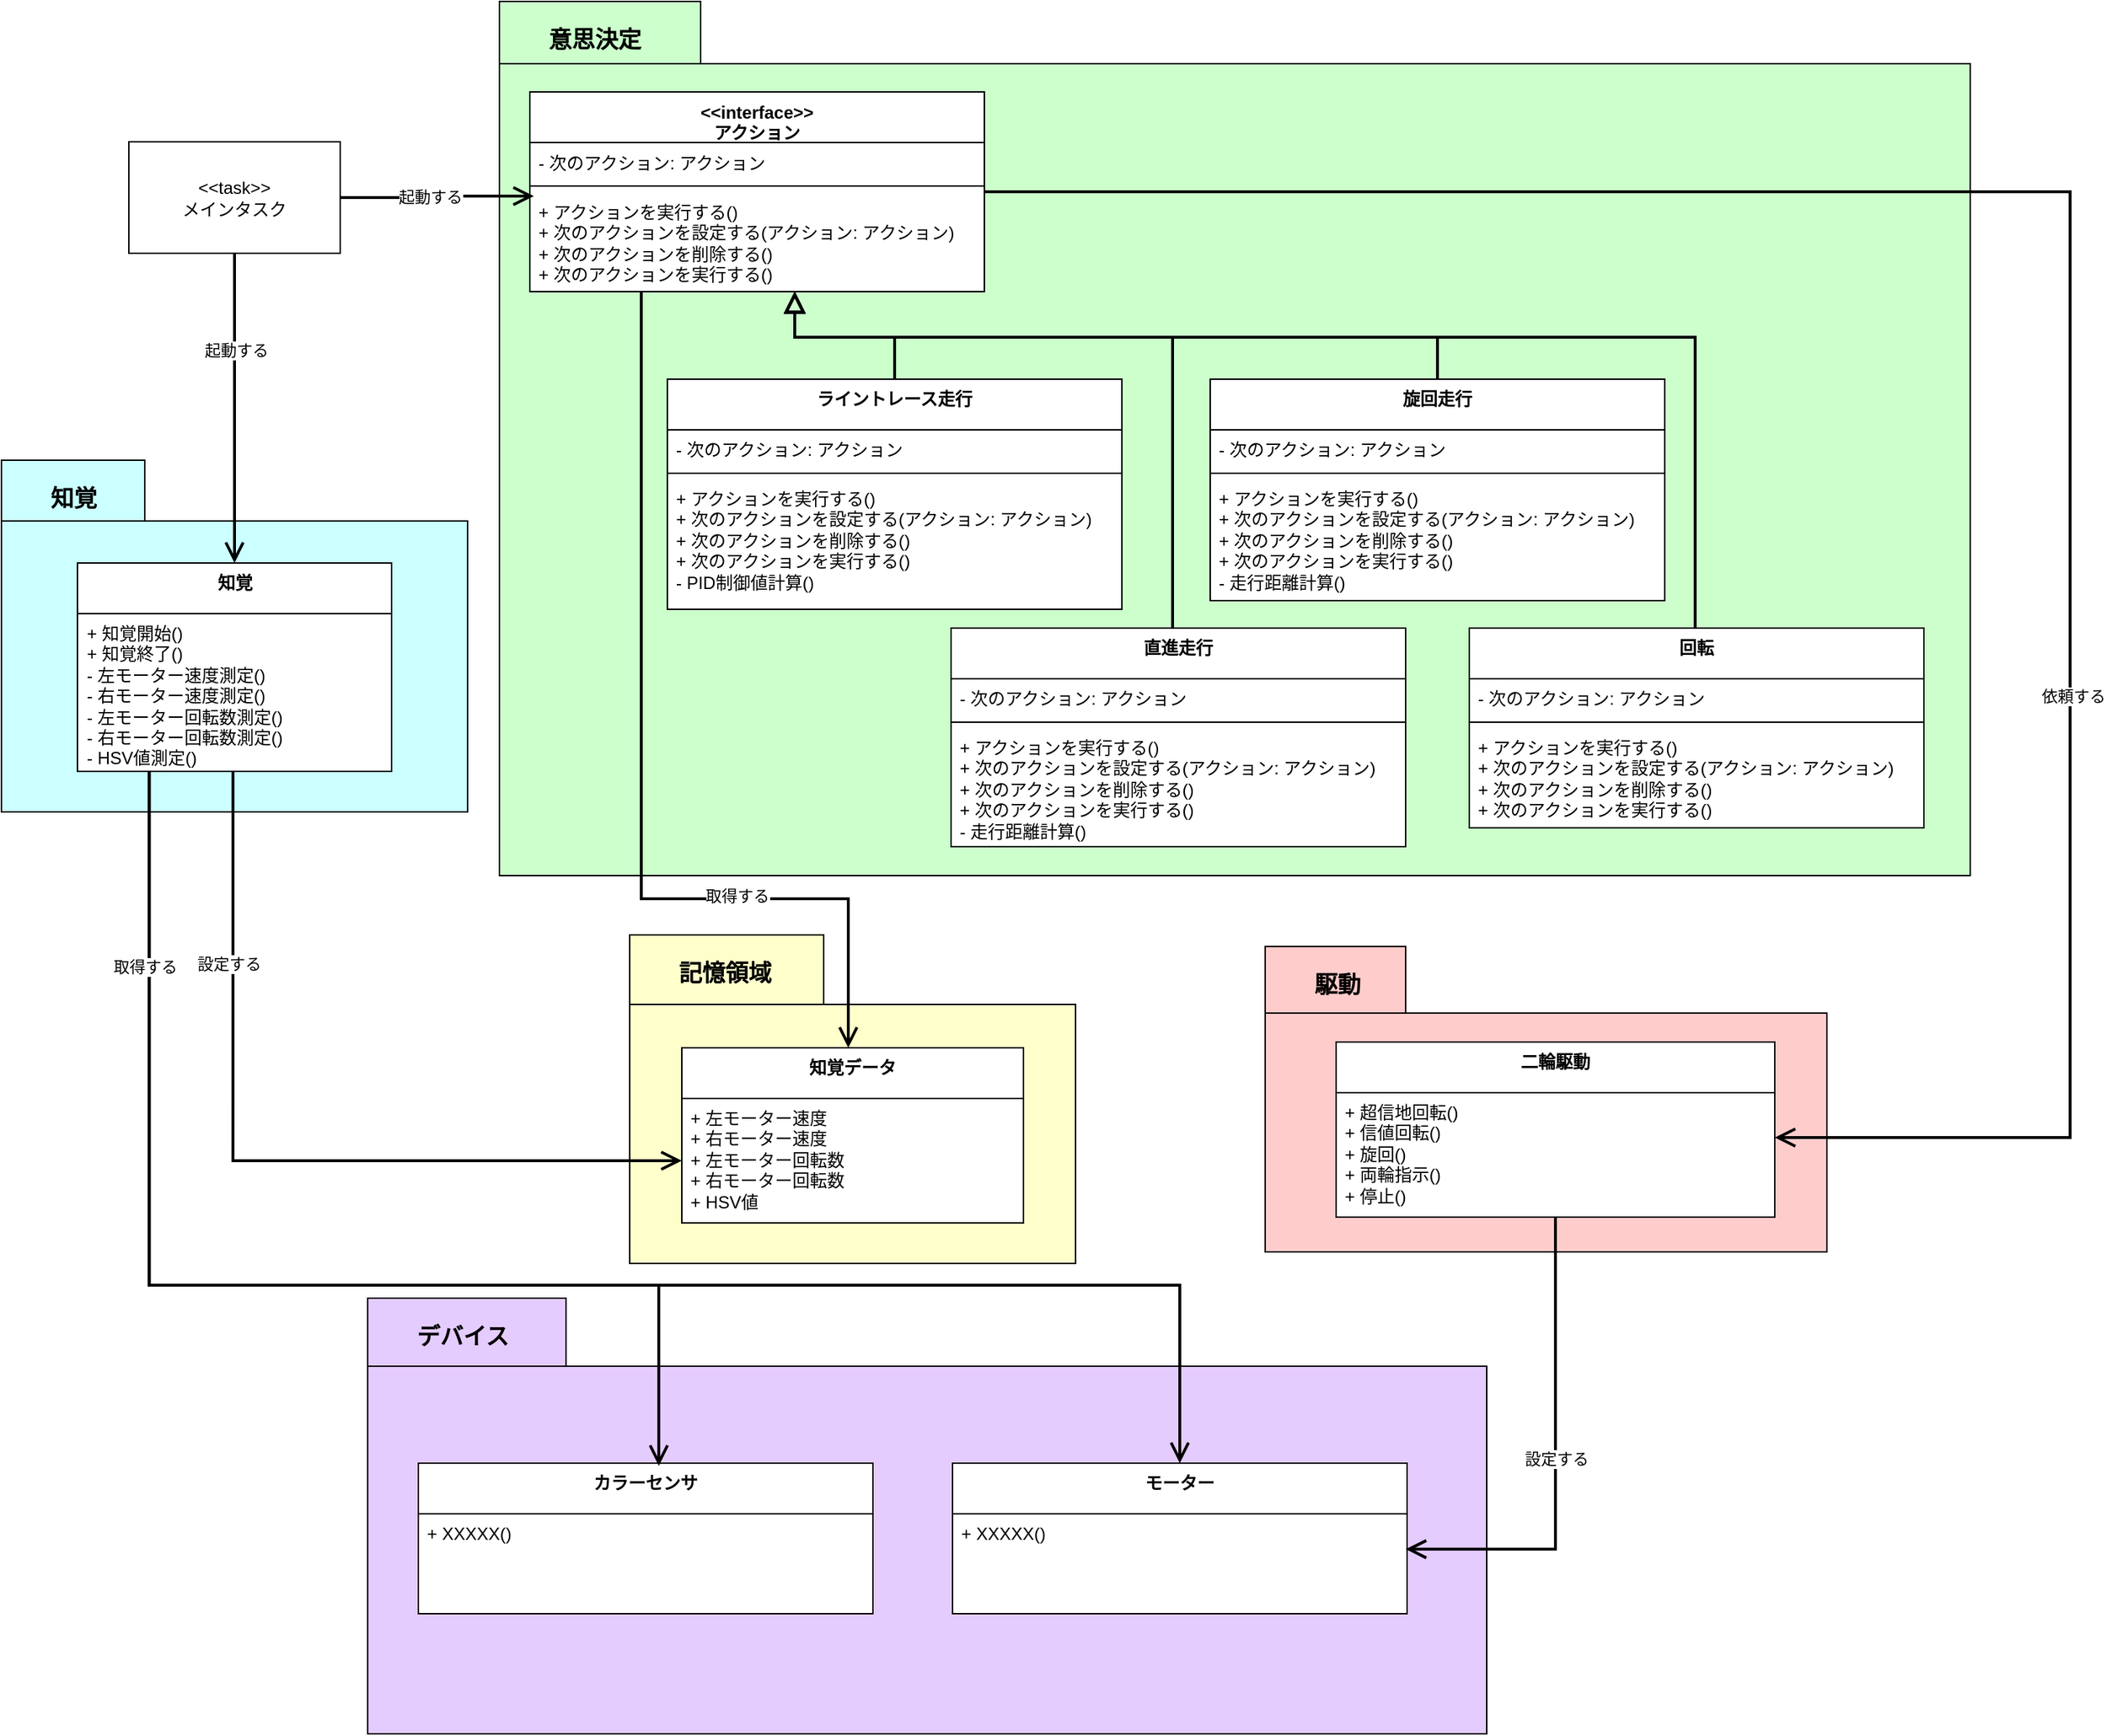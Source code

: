 <mxfile version="26.0.9">
  <diagram name="Page-1" id="2YBvvXClWsGukQMizWep">
    <mxGraphModel dx="1346" dy="1267" grid="0" gridSize="10" guides="1" tooltips="1" connect="1" arrows="1" fold="1" page="0" pageScale="1" pageWidth="850" pageHeight="1100" math="0" shadow="0">
      <root>
        <mxCell id="0" />
        <mxCell id="1" parent="0" />
        <mxCell id="C-bP0ChuSQqNqgb-DMGm-5" value="　　知覚" style="shape=folder;fontStyle=1;spacingTop=10;tabWidth=99;tabHeight=42;tabPosition=left;html=1;whiteSpace=wrap;fillColor=light-dark(#CCFFFF,var(--ge-dark-color, #121212));fontSize=16;verticalAlign=top;align=left;" parent="1" vertex="1">
          <mxGeometry x="-5" y="-148" width="322" height="243" as="geometry" />
        </mxCell>
        <mxCell id="C-bP0ChuSQqNqgb-DMGm-2" value="　　意思決定" style="shape=folder;fontStyle=1;spacingTop=10;tabWidth=139;tabHeight=43;tabPosition=left;html=1;whiteSpace=wrap;fillColor=light-dark(#CCFFCC,var(--ge-dark-color, #121212));fontSize=16;verticalAlign=top;align=left;" parent="1" vertex="1">
          <mxGeometry x="339" y="-465" width="1016" height="604" as="geometry" />
        </mxCell>
        <mxCell id="C-bP0ChuSQqNqgb-DMGm-3" value="　　記憶領域" style="shape=folder;fontStyle=1;spacingTop=10;tabWidth=134;tabHeight=48;tabPosition=left;html=1;whiteSpace=wrap;fillColor=light-dark(#FFFFCC,var(--ge-dark-color, #121212));fontSize=16;verticalAlign=top;align=left;" parent="1" vertex="1">
          <mxGeometry x="429" y="180" width="308" height="227" as="geometry" />
        </mxCell>
        <mxCell id="C-bP0ChuSQqNqgb-DMGm-4" value="　　駆動" style="shape=folder;fontStyle=1;spacingTop=10;tabWidth=97;tabHeight=46;tabPosition=left;html=1;whiteSpace=wrap;fillColor=light-dark(#FFCCCC,var(--ge-dark-color, #121212));fontSize=16;verticalAlign=top;align=left;" parent="1" vertex="1">
          <mxGeometry x="868" y="188" width="388" height="211" as="geometry" />
        </mxCell>
        <mxCell id="622NLR0tzPZf93EvtZqc-66" style="edgeStyle=orthogonalEdgeStyle;rounded=0;orthogonalLoop=1;jettySize=auto;html=1;entryX=0;entryY=0.5;entryDx=0;entryDy=0;verticalAlign=middle;strokeWidth=2;endSize=10;endArrow=open;endFill=0;exitX=0.495;exitY=1;exitDx=0;exitDy=0;exitPerimeter=0;" edge="1" parent="1" source="622NLR0tzPZf93EvtZqc-58" target="622NLR0tzPZf93EvtZqc-56">
          <mxGeometry relative="1" as="geometry" />
        </mxCell>
        <mxCell id="622NLR0tzPZf93EvtZqc-70" value="設定する" style="edgeLabel;html=1;align=center;verticalAlign=middle;resizable=0;points=[];" vertex="1" connectable="0" parent="622NLR0tzPZf93EvtZqc-66">
          <mxGeometry x="0.047" relative="1" as="geometry">
            <mxPoint x="-37" y="-136" as="offset" />
          </mxGeometry>
        </mxCell>
        <mxCell id="C-bP0ChuSQqNqgb-DMGm-6" value="　　デバイス" style="shape=folder;fontStyle=1;spacingTop=10;tabWidth=137;tabHeight=47;tabPosition=left;html=1;whiteSpace=wrap;fillColor=light-dark(#E5CCFF,var(--ge-dark-color, #121212));fontSize=16;align=left;verticalAlign=top;" parent="1" vertex="1">
          <mxGeometry x="248" y="431" width="773" height="301" as="geometry" />
        </mxCell>
        <mxCell id="622NLR0tzPZf93EvtZqc-45" style="edgeStyle=orthogonalEdgeStyle;rounded=0;orthogonalLoop=1;jettySize=auto;html=1;strokeWidth=2;endArrow=none;startFill=0;startArrow=block;startSize=10;" edge="1" parent="1" source="622NLR0tzPZf93EvtZqc-5" target="622NLR0tzPZf93EvtZqc-18">
          <mxGeometry relative="1" as="geometry">
            <Array as="points">
              <mxPoint x="543" y="-233" />
              <mxPoint x="804" y="-233" />
            </Array>
          </mxGeometry>
        </mxCell>
        <mxCell id="622NLR0tzPZf93EvtZqc-46" style="edgeStyle=orthogonalEdgeStyle;rounded=0;orthogonalLoop=1;jettySize=auto;html=1;entryX=0.5;entryY=0;entryDx=0;entryDy=0;endArrow=none;startFill=0;startArrow=block;strokeWidth=2;startSize=10;" edge="1" parent="1" source="622NLR0tzPZf93EvtZqc-5" target="622NLR0tzPZf93EvtZqc-22">
          <mxGeometry relative="1" as="geometry">
            <Array as="points">
              <mxPoint x="543" y="-233" />
              <mxPoint x="1165" y="-233" />
            </Array>
          </mxGeometry>
        </mxCell>
        <mxCell id="622NLR0tzPZf93EvtZqc-48" style="edgeStyle=orthogonalEdgeStyle;rounded=0;orthogonalLoop=1;jettySize=auto;html=1;strokeWidth=2;endArrow=none;startFill=0;startArrow=block;startSize=10;" edge="1" parent="1" source="622NLR0tzPZf93EvtZqc-5" target="622NLR0tzPZf93EvtZqc-14">
          <mxGeometry relative="1" as="geometry">
            <Array as="points">
              <mxPoint x="543" y="-233" />
              <mxPoint x="987" y="-233" />
            </Array>
          </mxGeometry>
        </mxCell>
        <mxCell id="622NLR0tzPZf93EvtZqc-50" style="edgeStyle=orthogonalEdgeStyle;rounded=0;orthogonalLoop=1;jettySize=auto;html=1;startSize=10;endArrow=none;startFill=0;startArrow=block;strokeWidth=2;" edge="1" parent="1" source="622NLR0tzPZf93EvtZqc-5" target="622NLR0tzPZf93EvtZqc-10">
          <mxGeometry relative="1" as="geometry">
            <Array as="points">
              <mxPoint x="543" y="-233" />
              <mxPoint x="612" y="-233" />
            </Array>
          </mxGeometry>
        </mxCell>
        <mxCell id="622NLR0tzPZf93EvtZqc-72" style="edgeStyle=orthogonalEdgeStyle;rounded=0;orthogonalLoop=1;jettySize=auto;html=1;strokeWidth=2;endSize=10;endArrow=open;endFill=0;" edge="1" parent="1" source="622NLR0tzPZf93EvtZqc-5" target="622NLR0tzPZf93EvtZqc-55">
          <mxGeometry relative="1" as="geometry">
            <Array as="points">
              <mxPoint x="437" y="155" />
              <mxPoint x="580" y="155" />
            </Array>
          </mxGeometry>
        </mxCell>
        <mxCell id="622NLR0tzPZf93EvtZqc-74" value="取得する" style="edgeLabel;html=1;align=center;verticalAlign=middle;resizable=0;points=[];" vertex="1" connectable="0" parent="622NLR0tzPZf93EvtZqc-72">
          <mxGeometry x="0.2" y="1" relative="1" as="geometry">
            <mxPoint x="65" y="18" as="offset" />
          </mxGeometry>
        </mxCell>
        <mxCell id="622NLR0tzPZf93EvtZqc-76" style="edgeStyle=orthogonalEdgeStyle;rounded=0;orthogonalLoop=1;jettySize=auto;html=1;strokeWidth=2;endSize=10;endArrow=open;endFill=0;" edge="1" parent="1" source="622NLR0tzPZf93EvtZqc-5" target="622NLR0tzPZf93EvtZqc-54">
          <mxGeometry relative="1" as="geometry">
            <Array as="points">
              <mxPoint x="1424" y="-334" />
              <mxPoint x="1424" y="320" />
            </Array>
          </mxGeometry>
        </mxCell>
        <mxCell id="622NLR0tzPZf93EvtZqc-80" value="依頼する" style="edgeLabel;html=1;align=center;verticalAlign=middle;resizable=0;points=[];" vertex="1" connectable="0" parent="622NLR0tzPZf93EvtZqc-76">
          <mxGeometry x="0.367" y="2" relative="1" as="geometry">
            <mxPoint as="offset" />
          </mxGeometry>
        </mxCell>
        <mxCell id="622NLR0tzPZf93EvtZqc-5" value="&amp;lt;&amp;lt;interface&amp;gt;&amp;gt;&lt;div&gt;アクション&lt;/div&gt;" style="swimlane;fontStyle=1;align=center;verticalAlign=top;childLayout=stackLayout;horizontal=1;startSize=35;horizontalStack=0;resizeParent=1;resizeParentMax=0;resizeLast=0;collapsible=1;marginBottom=0;whiteSpace=wrap;html=1;fillColor=default;swimlaneFillColor=default;" vertex="1" parent="1">
          <mxGeometry x="360" y="-402.5" width="314" height="138" as="geometry" />
        </mxCell>
        <mxCell id="622NLR0tzPZf93EvtZqc-6" value="- 次のアクション: アクション&amp;nbsp;" style="text;strokeColor=none;fillColor=none;align=left;verticalAlign=top;spacingLeft=4;spacingRight=4;overflow=hidden;rotatable=0;points=[[0,0.5],[1,0.5]];portConstraint=eastwest;whiteSpace=wrap;html=1;" vertex="1" parent="622NLR0tzPZf93EvtZqc-5">
          <mxGeometry y="35" width="314" height="26" as="geometry" />
        </mxCell>
        <mxCell id="622NLR0tzPZf93EvtZqc-7" value="" style="line;strokeWidth=1;fillColor=none;align=left;verticalAlign=middle;spacingTop=-1;spacingLeft=3;spacingRight=3;rotatable=0;labelPosition=right;points=[];portConstraint=eastwest;strokeColor=inherit;" vertex="1" parent="622NLR0tzPZf93EvtZqc-5">
          <mxGeometry y="61" width="314" height="8" as="geometry" />
        </mxCell>
        <mxCell id="622NLR0tzPZf93EvtZqc-8" value="+ アクションを実行する()&lt;div&gt;&lt;span style=&quot;background-color: transparent; color: light-dark(rgb(0, 0, 0), rgb(255, 255, 255));&quot;&gt;+ 次のアクションを設定する(アクション: アクション)&lt;/span&gt;&lt;/div&gt;&lt;div&gt;+ 次のアクションを削除する()&lt;/div&gt;&lt;div&gt;+ 次のアクションを実行する()&lt;/div&gt;" style="text;strokeColor=none;fillColor=none;align=left;verticalAlign=top;spacingLeft=4;spacingRight=4;overflow=hidden;rotatable=0;points=[[0,0.5],[1,0.5]];portConstraint=eastwest;whiteSpace=wrap;html=1;" vertex="1" parent="622NLR0tzPZf93EvtZqc-5">
          <mxGeometry y="69" width="314" height="69" as="geometry" />
        </mxCell>
        <mxCell id="622NLR0tzPZf93EvtZqc-10" value="&lt;div&gt;ライントレース走行&lt;/div&gt;" style="swimlane;fontStyle=1;align=center;verticalAlign=top;childLayout=stackLayout;horizontal=1;startSize=35;horizontalStack=0;resizeParent=1;resizeParentMax=0;resizeLast=0;collapsible=1;marginBottom=0;whiteSpace=wrap;html=1;fillColor=default;swimlaneFillColor=default;" vertex="1" parent="1">
          <mxGeometry x="455" y="-204" width="314" height="159" as="geometry" />
        </mxCell>
        <mxCell id="622NLR0tzPZf93EvtZqc-11" value="- 次のアクション: アクション&amp;nbsp;" style="text;strokeColor=none;fillColor=none;align=left;verticalAlign=top;spacingLeft=4;spacingRight=4;overflow=hidden;rotatable=0;points=[[0,0.5],[1,0.5]];portConstraint=eastwest;whiteSpace=wrap;html=1;" vertex="1" parent="622NLR0tzPZf93EvtZqc-10">
          <mxGeometry y="35" width="314" height="26" as="geometry" />
        </mxCell>
        <mxCell id="622NLR0tzPZf93EvtZqc-12" value="" style="line;strokeWidth=1;fillColor=none;align=left;verticalAlign=middle;spacingTop=-1;spacingLeft=3;spacingRight=3;rotatable=0;labelPosition=right;points=[];portConstraint=eastwest;strokeColor=inherit;" vertex="1" parent="622NLR0tzPZf93EvtZqc-10">
          <mxGeometry y="61" width="314" height="8" as="geometry" />
        </mxCell>
        <mxCell id="622NLR0tzPZf93EvtZqc-13" value="+ アクションを実行する()&lt;div&gt;&lt;span style=&quot;background-color: transparent; color: light-dark(rgb(0, 0, 0), rgb(255, 255, 255));&quot;&gt;+ 次のアクションを設定する(アクション: アクション)&lt;/span&gt;&lt;/div&gt;&lt;div&gt;+ 次のアクションを削除する()&lt;/div&gt;&lt;div&gt;+ 次のアクションを実行する()&lt;/div&gt;&lt;div&gt;- PID制御値計算()&lt;/div&gt;" style="text;strokeColor=none;fillColor=none;align=left;verticalAlign=top;spacingLeft=4;spacingRight=4;overflow=hidden;rotatable=0;points=[[0,0.5],[1,0.5]];portConstraint=eastwest;whiteSpace=wrap;html=1;" vertex="1" parent="622NLR0tzPZf93EvtZqc-10">
          <mxGeometry y="69" width="314" height="90" as="geometry" />
        </mxCell>
        <mxCell id="622NLR0tzPZf93EvtZqc-18" value="&lt;div&gt;&lt;span style=&quot;background-color: transparent; color: light-dark(rgb(0, 0, 0), rgb(255, 255, 255));&quot;&gt;直進走行&lt;/span&gt;&lt;/div&gt;" style="swimlane;fontStyle=1;align=center;verticalAlign=top;childLayout=stackLayout;horizontal=1;startSize=35;horizontalStack=0;resizeParent=1;resizeParentMax=0;resizeLast=0;collapsible=1;marginBottom=0;whiteSpace=wrap;html=1;fillColor=default;swimlaneFillColor=default;" vertex="1" parent="1">
          <mxGeometry x="651" y="-32" width="314" height="151" as="geometry" />
        </mxCell>
        <mxCell id="622NLR0tzPZf93EvtZqc-19" value="- 次のアクション: アクション&amp;nbsp;" style="text;strokeColor=none;fillColor=none;align=left;verticalAlign=top;spacingLeft=4;spacingRight=4;overflow=hidden;rotatable=0;points=[[0,0.5],[1,0.5]];portConstraint=eastwest;whiteSpace=wrap;html=1;" vertex="1" parent="622NLR0tzPZf93EvtZqc-18">
          <mxGeometry y="35" width="314" height="26" as="geometry" />
        </mxCell>
        <mxCell id="622NLR0tzPZf93EvtZqc-20" value="" style="line;strokeWidth=1;fillColor=none;align=left;verticalAlign=middle;spacingTop=-1;spacingLeft=3;spacingRight=3;rotatable=0;labelPosition=right;points=[];portConstraint=eastwest;strokeColor=inherit;" vertex="1" parent="622NLR0tzPZf93EvtZqc-18">
          <mxGeometry y="61" width="314" height="8" as="geometry" />
        </mxCell>
        <mxCell id="622NLR0tzPZf93EvtZqc-21" value="+ アクションを実行する()&lt;div&gt;&lt;span style=&quot;background-color: transparent; color: light-dark(rgb(0, 0, 0), rgb(255, 255, 255));&quot;&gt;+ 次のアクションを設定する(アクション: アクション)&lt;/span&gt;&lt;/div&gt;&lt;div&gt;+ 次のアクションを削除する()&lt;/div&gt;&lt;div&gt;+ 次のアクションを実行する()&lt;/div&gt;&lt;div&gt;- 走行距離計算()&lt;/div&gt;" style="text;strokeColor=none;fillColor=none;align=left;verticalAlign=top;spacingLeft=4;spacingRight=4;overflow=hidden;rotatable=0;points=[[0,0.5],[1,0.5]];portConstraint=eastwest;whiteSpace=wrap;html=1;" vertex="1" parent="622NLR0tzPZf93EvtZqc-18">
          <mxGeometry y="69" width="314" height="82" as="geometry" />
        </mxCell>
        <mxCell id="622NLR0tzPZf93EvtZqc-22" value="&lt;span style=&quot;background-color: transparent; color: light-dark(rgb(0, 0, 0), rgb(255, 255, 255));&quot;&gt;回転&lt;/span&gt;" style="swimlane;fontStyle=1;align=center;verticalAlign=top;childLayout=stackLayout;horizontal=1;startSize=35;horizontalStack=0;resizeParent=1;resizeParentMax=0;resizeLast=0;collapsible=1;marginBottom=0;whiteSpace=wrap;html=1;fillColor=default;swimlaneFillColor=default;" vertex="1" parent="1">
          <mxGeometry x="1009" y="-32" width="314" height="138" as="geometry" />
        </mxCell>
        <mxCell id="622NLR0tzPZf93EvtZqc-23" value="- 次のアクション: アクション&amp;nbsp;" style="text;strokeColor=none;fillColor=none;align=left;verticalAlign=top;spacingLeft=4;spacingRight=4;overflow=hidden;rotatable=0;points=[[0,0.5],[1,0.5]];portConstraint=eastwest;whiteSpace=wrap;html=1;" vertex="1" parent="622NLR0tzPZf93EvtZqc-22">
          <mxGeometry y="35" width="314" height="26" as="geometry" />
        </mxCell>
        <mxCell id="622NLR0tzPZf93EvtZqc-24" value="" style="line;strokeWidth=1;fillColor=none;align=left;verticalAlign=middle;spacingTop=-1;spacingLeft=3;spacingRight=3;rotatable=0;labelPosition=right;points=[];portConstraint=eastwest;strokeColor=inherit;" vertex="1" parent="622NLR0tzPZf93EvtZqc-22">
          <mxGeometry y="61" width="314" height="8" as="geometry" />
        </mxCell>
        <mxCell id="622NLR0tzPZf93EvtZqc-25" value="+ アクションを実行する()&lt;div&gt;&lt;span style=&quot;background-color: transparent; color: light-dark(rgb(0, 0, 0), rgb(255, 255, 255));&quot;&gt;+ 次のアクションを設定する(アクション: アクション)&lt;/span&gt;&lt;/div&gt;&lt;div&gt;+ 次のアクションを削除する()&lt;/div&gt;&lt;div&gt;+ 次のアクションを実行する()&lt;/div&gt;" style="text;strokeColor=none;fillColor=none;align=left;verticalAlign=top;spacingLeft=4;spacingRight=4;overflow=hidden;rotatable=0;points=[[0,0.5],[1,0.5]];portConstraint=eastwest;whiteSpace=wrap;html=1;" vertex="1" parent="622NLR0tzPZf93EvtZqc-22">
          <mxGeometry y="69" width="314" height="69" as="geometry" />
        </mxCell>
        <mxCell id="622NLR0tzPZf93EvtZqc-30" value="カラーセンサ" style="swimlane;fontStyle=1;align=center;verticalAlign=top;childLayout=stackLayout;horizontal=1;startSize=35;horizontalStack=0;resizeParent=1;resizeParentMax=0;resizeLast=0;collapsible=1;marginBottom=0;whiteSpace=wrap;html=1;fillColor=default;swimlaneFillColor=default;" vertex="1" parent="1">
          <mxGeometry x="283" y="545" width="314" height="104" as="geometry" />
        </mxCell>
        <mxCell id="622NLR0tzPZf93EvtZqc-33" value="+ XXXXX()" style="text;strokeColor=none;fillColor=none;align=left;verticalAlign=top;spacingLeft=4;spacingRight=4;overflow=hidden;rotatable=0;points=[[0,0.5],[1,0.5]];portConstraint=eastwest;whiteSpace=wrap;html=1;" vertex="1" parent="622NLR0tzPZf93EvtZqc-30">
          <mxGeometry y="35" width="314" height="69" as="geometry" />
        </mxCell>
        <mxCell id="622NLR0tzPZf93EvtZqc-35" value="モーター" style="swimlane;fontStyle=1;align=center;verticalAlign=top;childLayout=stackLayout;horizontal=1;startSize=35;horizontalStack=0;resizeParent=1;resizeParentMax=0;resizeLast=0;collapsible=1;marginBottom=0;whiteSpace=wrap;html=1;fillColor=default;swimlaneFillColor=default;" vertex="1" parent="1">
          <mxGeometry x="652" y="545" width="314" height="104" as="geometry" />
        </mxCell>
        <mxCell id="622NLR0tzPZf93EvtZqc-38" value="+ XXXXX()" style="text;strokeColor=none;fillColor=none;align=left;verticalAlign=top;spacingLeft=4;spacingRight=4;overflow=hidden;rotatable=0;points=[[0,0.5],[1,0.5]];portConstraint=eastwest;whiteSpace=wrap;html=1;" vertex="1" parent="622NLR0tzPZf93EvtZqc-35">
          <mxGeometry y="35" width="314" height="69" as="geometry" />
        </mxCell>
        <mxCell id="622NLR0tzPZf93EvtZqc-59" style="edgeStyle=orthogonalEdgeStyle;rounded=0;orthogonalLoop=1;jettySize=auto;html=1;entryX=0.5;entryY=0;entryDx=0;entryDy=0;endArrow=open;endFill=0;startSize=6;strokeWidth=2;endSize=10;" edge="1" parent="1" source="622NLR0tzPZf93EvtZqc-43" target="622NLR0tzPZf93EvtZqc-57">
          <mxGeometry relative="1" as="geometry" />
        </mxCell>
        <mxCell id="622NLR0tzPZf93EvtZqc-65" value="起動する" style="edgeLabel;html=1;align=center;verticalAlign=middle;resizable=0;points=[];" vertex="1" connectable="0" parent="622NLR0tzPZf93EvtZqc-59">
          <mxGeometry x="-0.374" y="1" relative="1" as="geometry">
            <mxPoint as="offset" />
          </mxGeometry>
        </mxCell>
        <mxCell id="622NLR0tzPZf93EvtZqc-43" value="&amp;lt;&amp;lt;task&amp;gt;&amp;gt;&lt;div&gt;メインタスク&lt;/div&gt;" style="html=1;whiteSpace=wrap;" vertex="1" parent="1">
          <mxGeometry x="83" y="-368" width="146" height="77" as="geometry" />
        </mxCell>
        <mxCell id="622NLR0tzPZf93EvtZqc-14" value="&lt;div&gt;旋回走行&lt;/div&gt;" style="swimlane;fontStyle=1;align=center;verticalAlign=top;childLayout=stackLayout;horizontal=1;startSize=35;horizontalStack=0;resizeParent=1;resizeParentMax=0;resizeLast=0;collapsible=1;marginBottom=0;whiteSpace=wrap;html=1;fillColor=default;swimlaneFillColor=default;" vertex="1" parent="1">
          <mxGeometry x="830" y="-204" width="314" height="153" as="geometry" />
        </mxCell>
        <mxCell id="622NLR0tzPZf93EvtZqc-15" value="- 次のアクション: アクション&amp;nbsp;" style="text;strokeColor=none;fillColor=none;align=left;verticalAlign=top;spacingLeft=4;spacingRight=4;overflow=hidden;rotatable=0;points=[[0,0.5],[1,0.5]];portConstraint=eastwest;whiteSpace=wrap;html=1;" vertex="1" parent="622NLR0tzPZf93EvtZqc-14">
          <mxGeometry y="35" width="314" height="26" as="geometry" />
        </mxCell>
        <mxCell id="622NLR0tzPZf93EvtZqc-16" value="" style="line;strokeWidth=1;fillColor=none;align=left;verticalAlign=middle;spacingTop=-1;spacingLeft=3;spacingRight=3;rotatable=0;labelPosition=right;points=[];portConstraint=eastwest;strokeColor=inherit;" vertex="1" parent="622NLR0tzPZf93EvtZqc-14">
          <mxGeometry y="61" width="314" height="8" as="geometry" />
        </mxCell>
        <mxCell id="622NLR0tzPZf93EvtZqc-17" value="+ アクションを実行する()&lt;div&gt;&lt;span style=&quot;background-color: transparent; color: light-dark(rgb(0, 0, 0), rgb(255, 255, 255));&quot;&gt;+ 次のアクションを設定する(アクション: アクション)&lt;/span&gt;&lt;/div&gt;&lt;div&gt;+ 次のアクションを削除する()&lt;/div&gt;&lt;div&gt;+ 次のアクションを実行する()&lt;/div&gt;&lt;div&gt;- 走行距離計算()&lt;/div&gt;" style="text;strokeColor=none;fillColor=none;align=left;verticalAlign=top;spacingLeft=4;spacingRight=4;overflow=hidden;rotatable=0;points=[[0,0.5],[1,0.5]];portConstraint=eastwest;whiteSpace=wrap;html=1;" vertex="1" parent="622NLR0tzPZf93EvtZqc-14">
          <mxGeometry y="69" width="314" height="84" as="geometry" />
        </mxCell>
        <mxCell id="622NLR0tzPZf93EvtZqc-51" value="二輪駆動" style="swimlane;fontStyle=1;align=center;verticalAlign=top;childLayout=stackLayout;horizontal=1;startSize=35;horizontalStack=0;resizeParent=1;resizeParentMax=0;resizeLast=0;collapsible=1;marginBottom=0;whiteSpace=wrap;html=1;fillColor=default;swimlaneFillColor=default;" vertex="1" parent="1">
          <mxGeometry x="917" y="254" width="303" height="121" as="geometry" />
        </mxCell>
        <mxCell id="622NLR0tzPZf93EvtZqc-54" value="+ 超信地回転()&lt;div&gt;&lt;span style=&quot;background-color: transparent; color: light-dark(rgb(0, 0, 0), rgb(255, 255, 255));&quot;&gt;+ 信値回転()&lt;/span&gt;&lt;/div&gt;&lt;div&gt;+ 旋回()&lt;/div&gt;&lt;div&gt;+ 両輪指示()&lt;/div&gt;&lt;div&gt;+ 停止()&lt;/div&gt;" style="text;strokeColor=none;fillColor=none;align=left;verticalAlign=top;spacingLeft=4;spacingRight=4;overflow=hidden;rotatable=0;points=[[0,0.5],[1,0.5]];portConstraint=eastwest;whiteSpace=wrap;html=1;" vertex="1" parent="622NLR0tzPZf93EvtZqc-51">
          <mxGeometry y="35" width="303" height="86" as="geometry" />
        </mxCell>
        <mxCell id="622NLR0tzPZf93EvtZqc-55" value="知覚データ" style="swimlane;fontStyle=1;align=center;verticalAlign=top;childLayout=stackLayout;horizontal=1;startSize=35;horizontalStack=0;resizeParent=1;resizeParentMax=0;resizeLast=0;collapsible=1;marginBottom=0;whiteSpace=wrap;html=1;fillColor=default;swimlaneFillColor=default;" vertex="1" parent="1">
          <mxGeometry x="465" y="258" width="236" height="121" as="geometry" />
        </mxCell>
        <mxCell id="622NLR0tzPZf93EvtZqc-56" value="+ 左モーター速度&lt;div&gt;&lt;span style=&quot;background-color: transparent; color: light-dark(rgb(0, 0, 0), rgb(255, 255, 255));&quot;&gt;+ 右モーター速度&lt;/span&gt;&lt;/div&gt;&lt;div&gt;+ 左モーター回転数&lt;/div&gt;&lt;div&gt;+ 右モーター回転数&lt;/div&gt;&lt;div&gt;+ HSV値&lt;/div&gt;" style="text;strokeColor=none;fillColor=none;align=left;verticalAlign=top;spacingLeft=4;spacingRight=4;overflow=hidden;rotatable=0;points=[[0,0.5],[1,0.5]];portConstraint=eastwest;whiteSpace=wrap;html=1;" vertex="1" parent="622NLR0tzPZf93EvtZqc-55">
          <mxGeometry y="35" width="236" height="86" as="geometry" />
        </mxCell>
        <mxCell id="622NLR0tzPZf93EvtZqc-79" style="edgeStyle=orthogonalEdgeStyle;rounded=0;orthogonalLoop=1;jettySize=auto;html=1;endSize=10;strokeWidth=2;endArrow=open;endFill=0;" edge="1" parent="1" source="622NLR0tzPZf93EvtZqc-57" target="622NLR0tzPZf93EvtZqc-35">
          <mxGeometry relative="1" as="geometry">
            <Array as="points">
              <mxPoint x="97" y="422" />
              <mxPoint x="809" y="422" />
            </Array>
          </mxGeometry>
        </mxCell>
        <mxCell id="622NLR0tzPZf93EvtZqc-57" value="知覚" style="swimlane;fontStyle=1;align=center;verticalAlign=top;childLayout=stackLayout;horizontal=1;startSize=35;horizontalStack=0;resizeParent=1;resizeParentMax=0;resizeLast=0;collapsible=1;marginBottom=0;whiteSpace=wrap;html=1;fillColor=default;swimlaneFillColor=default;" vertex="1" parent="1">
          <mxGeometry x="47.5" y="-77" width="217" height="144" as="geometry" />
        </mxCell>
        <mxCell id="622NLR0tzPZf93EvtZqc-58" value="&lt;div&gt;+ 知覚開始()&lt;/div&gt;&lt;div&gt;+ 知覚終了()&lt;/div&gt;- 左モーター速度測定()&lt;div&gt;&lt;span style=&quot;background-color: transparent; color: light-dark(rgb(0, 0, 0), rgb(255, 255, 255));&quot;&gt;- 右モーター速度測定()&lt;/span&gt;&lt;/div&gt;&lt;div&gt;- 左モーター回転数測定()&lt;/div&gt;&lt;div&gt;- 右モーター回転数測定()&lt;/div&gt;&lt;div&gt;- HSV値測定()&lt;/div&gt;" style="text;strokeColor=none;fillColor=none;align=left;verticalAlign=top;spacingLeft=4;spacingRight=4;overflow=hidden;rotatable=0;points=[[0,0.5],[1,0.5]];portConstraint=eastwest;whiteSpace=wrap;html=1;" vertex="1" parent="622NLR0tzPZf93EvtZqc-57">
          <mxGeometry y="35" width="217" height="109" as="geometry" />
        </mxCell>
        <mxCell id="622NLR0tzPZf93EvtZqc-61" style="edgeStyle=orthogonalEdgeStyle;rounded=0;orthogonalLoop=1;jettySize=auto;html=1;entryX=0.009;entryY=0.044;entryDx=0;entryDy=0;entryPerimeter=0;strokeWidth=2;endArrow=open;endFill=0;endSize=10;" edge="1" parent="1" source="622NLR0tzPZf93EvtZqc-43" target="622NLR0tzPZf93EvtZqc-8">
          <mxGeometry relative="1" as="geometry" />
        </mxCell>
        <mxCell id="622NLR0tzPZf93EvtZqc-63" value="起動する" style="edgeLabel;html=1;align=center;verticalAlign=middle;resizable=0;points=[];" vertex="1" connectable="0" parent="622NLR0tzPZf93EvtZqc-61">
          <mxGeometry x="-0.084" y="1" relative="1" as="geometry">
            <mxPoint as="offset" />
          </mxGeometry>
        </mxCell>
        <mxCell id="622NLR0tzPZf93EvtZqc-77" value="設定する" style="edgeStyle=orthogonalEdgeStyle;rounded=0;orthogonalLoop=1;jettySize=auto;html=1;entryX=0.997;entryY=0.354;entryDx=0;entryDy=0;entryPerimeter=0;strokeWidth=2;endSize=10;endArrow=open;endFill=0;" edge="1" parent="1" source="622NLR0tzPZf93EvtZqc-51" target="622NLR0tzPZf93EvtZqc-38">
          <mxGeometry relative="1" as="geometry" />
        </mxCell>
        <mxCell id="622NLR0tzPZf93EvtZqc-78" style="edgeStyle=orthogonalEdgeStyle;rounded=0;orthogonalLoop=1;jettySize=auto;html=1;entryX=0.529;entryY=0.018;entryDx=0;entryDy=0;entryPerimeter=0;exitX=0.229;exitY=1.001;exitDx=0;exitDy=0;exitPerimeter=0;strokeWidth=2;endArrow=open;endFill=0;endSize=10;" edge="1" parent="1" source="622NLR0tzPZf93EvtZqc-58" target="622NLR0tzPZf93EvtZqc-30">
          <mxGeometry relative="1" as="geometry">
            <Array as="points">
              <mxPoint x="97" y="422" />
              <mxPoint x="449" y="422" />
            </Array>
          </mxGeometry>
        </mxCell>
        <mxCell id="622NLR0tzPZf93EvtZqc-81" value="取得する" style="edgeLabel;html=1;align=center;verticalAlign=middle;resizable=0;points=[];" vertex="1" connectable="0" parent="622NLR0tzPZf93EvtZqc-78">
          <mxGeometry x="-0.677" y="-3" relative="1" as="geometry">
            <mxPoint as="offset" />
          </mxGeometry>
        </mxCell>
      </root>
    </mxGraphModel>
  </diagram>
</mxfile>
